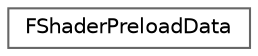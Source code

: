 digraph "Graphical Class Hierarchy"
{
 // INTERACTIVE_SVG=YES
 // LATEX_PDF_SIZE
  bgcolor="transparent";
  edge [fontname=Helvetica,fontsize=10,labelfontname=Helvetica,labelfontsize=10];
  node [fontname=Helvetica,fontsize=10,shape=box,height=0.2,width=0.4];
  rankdir="LR";
  Node0 [id="Node000000",label="FShaderPreloadData",height=0.2,width=0.4,color="grey40", fillcolor="white", style="filled",URL="$d7/df9/structFShaderPreloadData.html",tooltip=" "];
}
